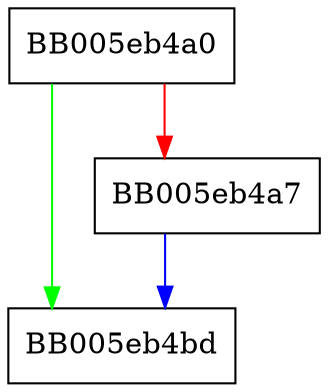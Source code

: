 digraph ossl_ctype_check {
  node [shape="box"];
  graph [splines=ortho];
  BB005eb4a0 -> BB005eb4bd [color="green"];
  BB005eb4a0 -> BB005eb4a7 [color="red"];
  BB005eb4a7 -> BB005eb4bd [color="blue"];
}